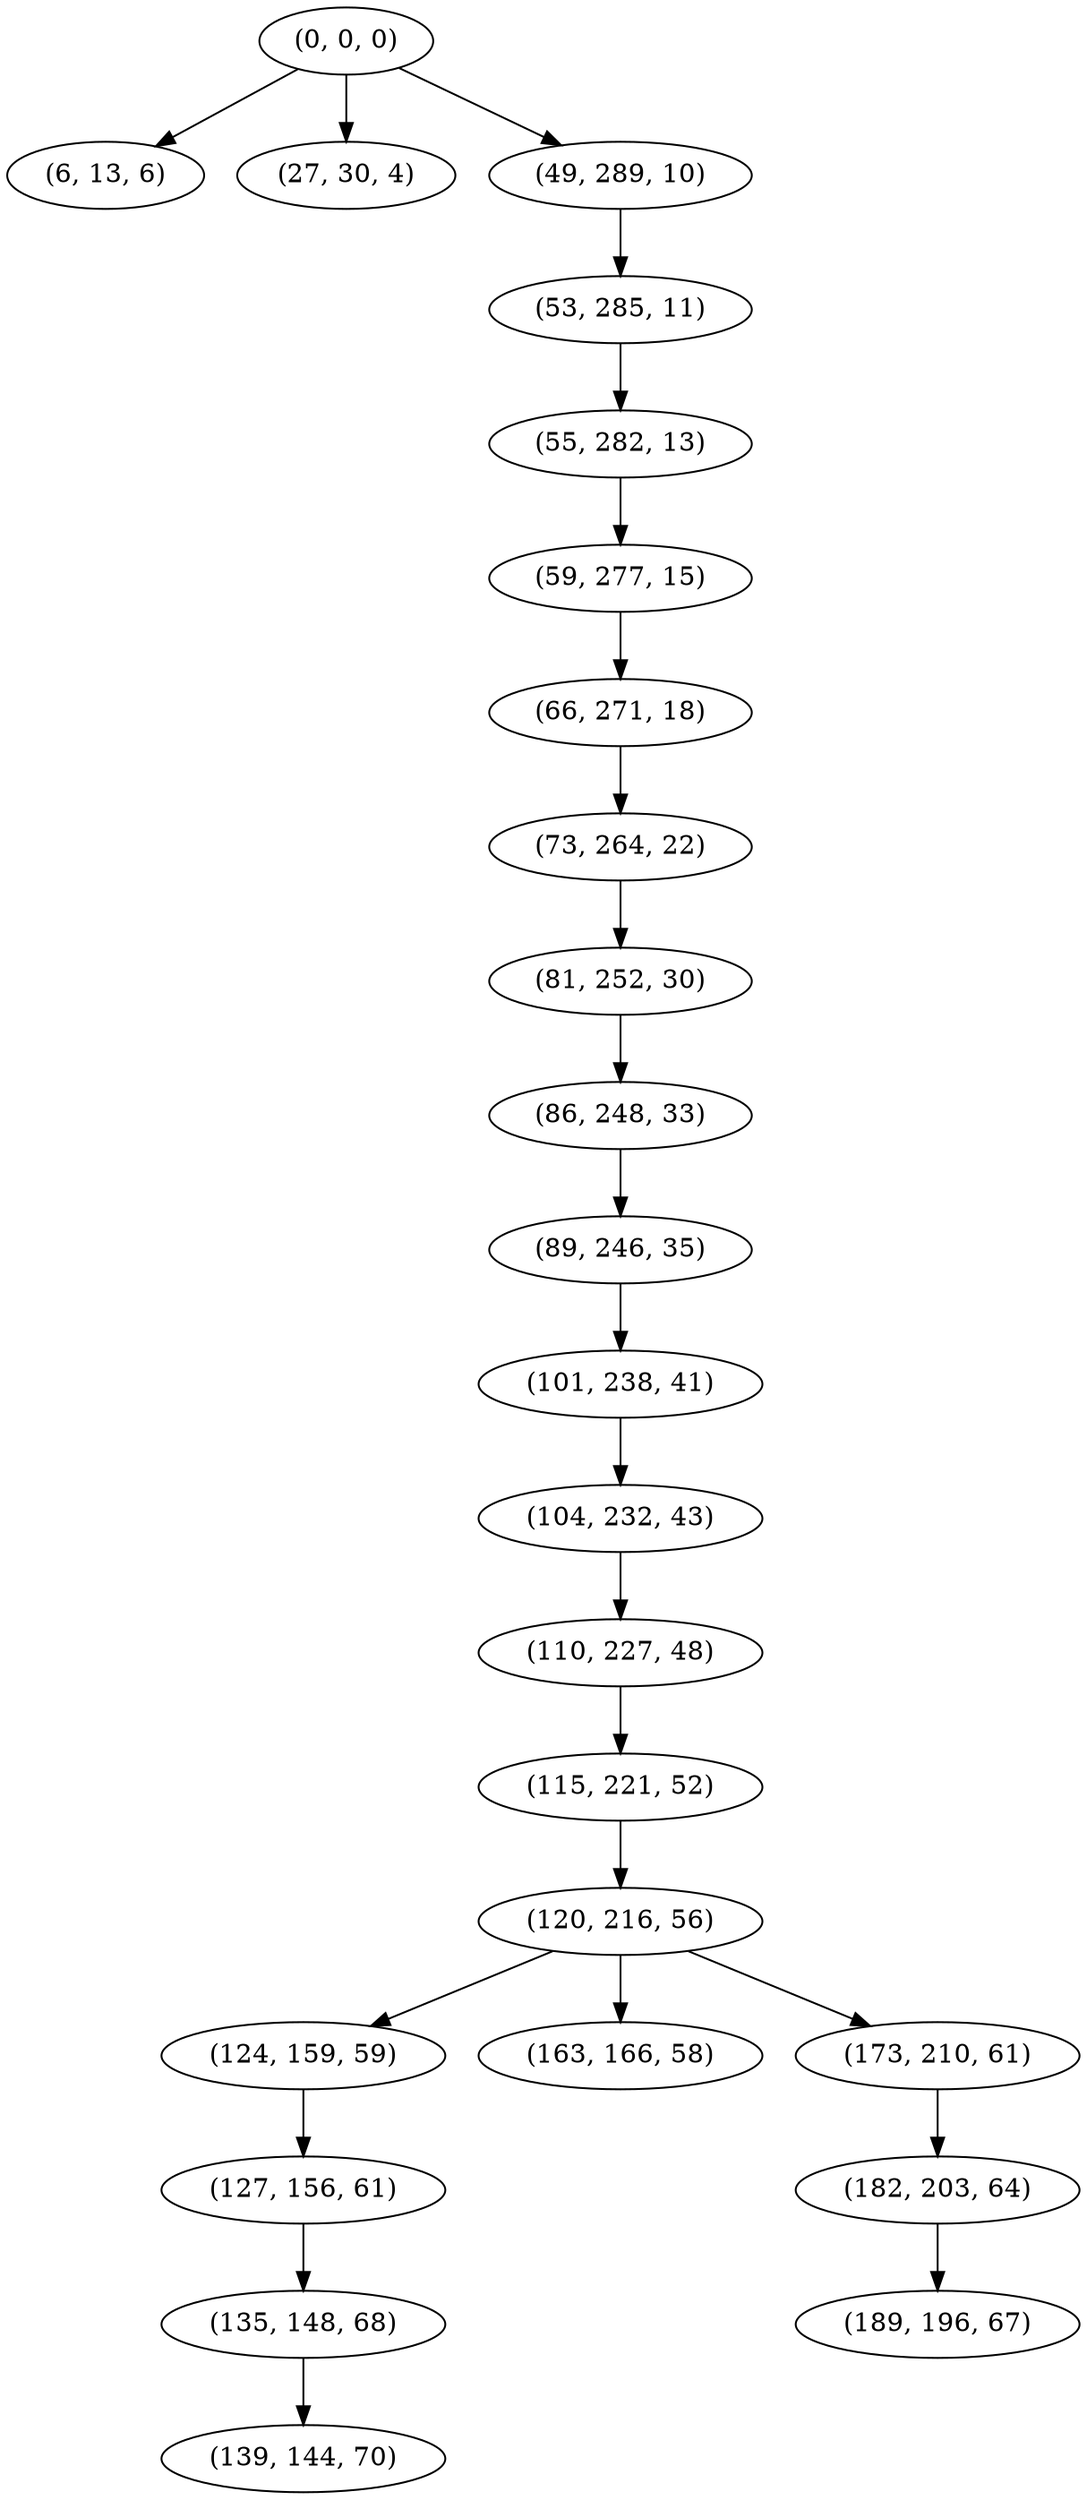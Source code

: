 digraph tree {
    "(0, 0, 0)";
    "(6, 13, 6)";
    "(27, 30, 4)";
    "(49, 289, 10)";
    "(53, 285, 11)";
    "(55, 282, 13)";
    "(59, 277, 15)";
    "(66, 271, 18)";
    "(73, 264, 22)";
    "(81, 252, 30)";
    "(86, 248, 33)";
    "(89, 246, 35)";
    "(101, 238, 41)";
    "(104, 232, 43)";
    "(110, 227, 48)";
    "(115, 221, 52)";
    "(120, 216, 56)";
    "(124, 159, 59)";
    "(127, 156, 61)";
    "(135, 148, 68)";
    "(139, 144, 70)";
    "(163, 166, 58)";
    "(173, 210, 61)";
    "(182, 203, 64)";
    "(189, 196, 67)";
    "(0, 0, 0)" -> "(6, 13, 6)";
    "(0, 0, 0)" -> "(27, 30, 4)";
    "(0, 0, 0)" -> "(49, 289, 10)";
    "(49, 289, 10)" -> "(53, 285, 11)";
    "(53, 285, 11)" -> "(55, 282, 13)";
    "(55, 282, 13)" -> "(59, 277, 15)";
    "(59, 277, 15)" -> "(66, 271, 18)";
    "(66, 271, 18)" -> "(73, 264, 22)";
    "(73, 264, 22)" -> "(81, 252, 30)";
    "(81, 252, 30)" -> "(86, 248, 33)";
    "(86, 248, 33)" -> "(89, 246, 35)";
    "(89, 246, 35)" -> "(101, 238, 41)";
    "(101, 238, 41)" -> "(104, 232, 43)";
    "(104, 232, 43)" -> "(110, 227, 48)";
    "(110, 227, 48)" -> "(115, 221, 52)";
    "(115, 221, 52)" -> "(120, 216, 56)";
    "(120, 216, 56)" -> "(124, 159, 59)";
    "(120, 216, 56)" -> "(163, 166, 58)";
    "(120, 216, 56)" -> "(173, 210, 61)";
    "(124, 159, 59)" -> "(127, 156, 61)";
    "(127, 156, 61)" -> "(135, 148, 68)";
    "(135, 148, 68)" -> "(139, 144, 70)";
    "(173, 210, 61)" -> "(182, 203, 64)";
    "(182, 203, 64)" -> "(189, 196, 67)";
}
